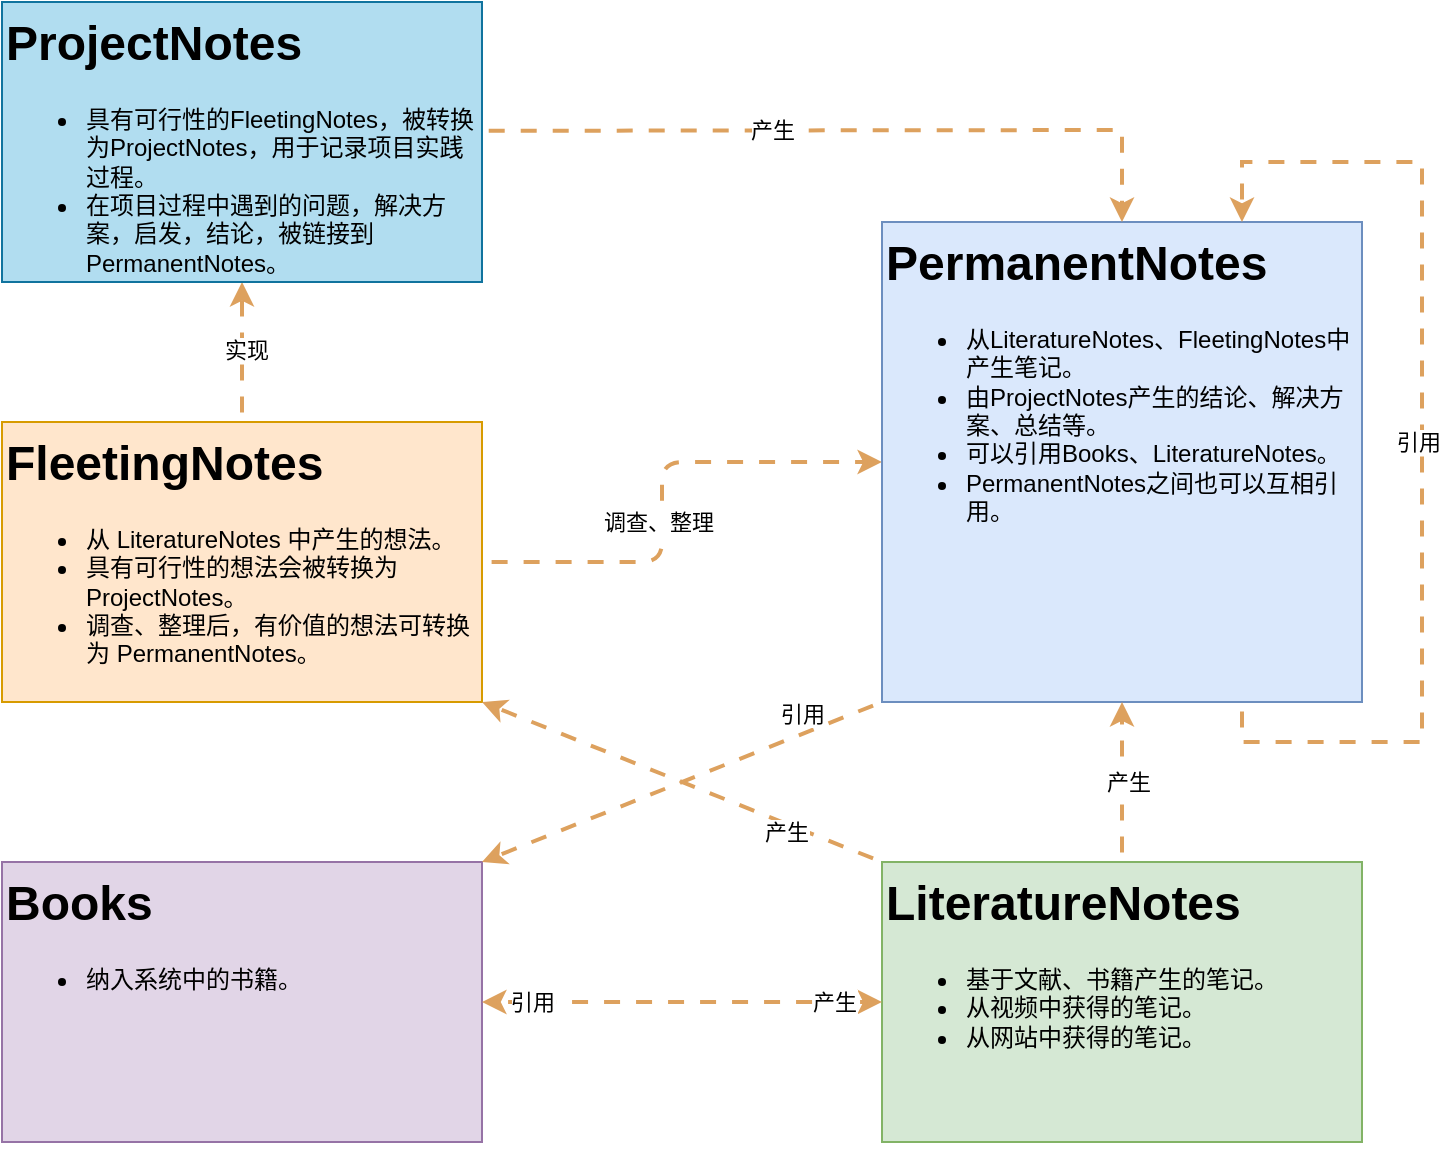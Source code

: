 <mxfile version="24.9.2">
  <diagram name="Page-1" id="2ca16b54-16f6-2749-3443-fa8db7711227">
    <mxGraphModel dx="840" dy="465" grid="1" gridSize="10" guides="1" tooltips="1" connect="1" arrows="1" fold="1" page="1" pageScale="1" pageWidth="1100" pageHeight="850" background="none" math="0" shadow="0">
      <root>
        <mxCell id="0" />
        <mxCell id="1" parent="0" />
        <mxCell id="N2vkuivW6kJ0mYPiYA1D-8" value="" style="edgeStyle=orthogonalEdgeStyle;rounded=1;orthogonalLoop=1;jettySize=auto;html=1;strokeColor=#DDA15E;fontColor=#FEFAE0;fillColor=#BC6C25;flowAnimation=1;strokeWidth=2;curved=0;" edge="1" parent="1" source="N2vkuivW6kJ0mYPiYA1D-6" target="N2vkuivW6kJ0mYPiYA1D-7">
          <mxGeometry relative="1" as="geometry">
            <Array as="points">
              <mxPoint x="580" y="440" />
              <mxPoint x="580" y="390" />
            </Array>
          </mxGeometry>
        </mxCell>
        <mxCell id="N2vkuivW6kJ0mYPiYA1D-9" value="调查、整理" style="edgeLabel;html=1;align=center;verticalAlign=middle;resizable=0;points=[];strokeColor=#DDA15E;fontColor=default;fillColor=#BC6C25;" vertex="1" connectable="0" parent="N2vkuivW6kJ0mYPiYA1D-8">
          <mxGeometry x="-0.118" y="3" relative="1" as="geometry">
            <mxPoint x="1" as="offset" />
          </mxGeometry>
        </mxCell>
        <mxCell id="N2vkuivW6kJ0mYPiYA1D-22" value="" style="edgeStyle=orthogonalEdgeStyle;rounded=0;orthogonalLoop=1;jettySize=auto;html=1;strokeColor=#DDA15E;fontColor=#FEFAE0;fillColor=#BC6C25;flowAnimation=1;shadow=0;strokeWidth=2;entryX=0.5;entryY=1;entryDx=0;entryDy=0;" edge="1" parent="1" source="N2vkuivW6kJ0mYPiYA1D-6" target="N2vkuivW6kJ0mYPiYA1D-21">
          <mxGeometry relative="1" as="geometry">
            <mxPoint x="380" y="300" as="targetPoint" />
            <Array as="points" />
          </mxGeometry>
        </mxCell>
        <mxCell id="N2vkuivW6kJ0mYPiYA1D-23" value="实现" style="edgeLabel;html=1;align=center;verticalAlign=middle;resizable=0;points=[];strokeColor=#DDA15E;fontColor=default;fillColor=#BC6C25;" vertex="1" connectable="0" parent="N2vkuivW6kJ0mYPiYA1D-22">
          <mxGeometry x="0.027" y="-2" relative="1" as="geometry">
            <mxPoint as="offset" />
          </mxGeometry>
        </mxCell>
        <mxCell id="N2vkuivW6kJ0mYPiYA1D-6" value="&lt;h1 style=&quot;margin-top: 0px;&quot;&gt;FleetingNotes&lt;/h1&gt;&lt;div&gt;&lt;ul&gt;&lt;li&gt;从 LiteratureNotes 中产生的想法。&lt;/li&gt;&lt;li&gt;具有可行性的想法会被转换为 ProjectNotes。&lt;/li&gt;&lt;li&gt;调查、整理后，有价值的想法可转换为 PermanentNotes。&lt;/li&gt;&lt;/ul&gt;&lt;/div&gt;" style="text;html=1;whiteSpace=wrap;overflow=hidden;rounded=0;fillColor=#ffe6cc;strokeColor=#d79b00;align=left;" vertex="1" parent="1">
          <mxGeometry x="250" y="370" width="240" height="140" as="geometry" />
        </mxCell>
        <mxCell id="N2vkuivW6kJ0mYPiYA1D-7" value="&lt;h1 style=&quot;margin-top: 0px;&quot;&gt;PermanentNotes&lt;/h1&gt;&lt;div&gt;&lt;ul&gt;&lt;li&gt;从LiteratureNotes、FleetingNotes中产生笔记。&lt;/li&gt;&lt;li&gt;由ProjectNotes产生的结论、解决方案、总结等。&lt;/li&gt;&lt;li&gt;可以引用Books、LiteratureNotes。&lt;/li&gt;&lt;li&gt;PermanentNotes之间也可以互相引用。&lt;/li&gt;&lt;/ul&gt;&lt;/div&gt;" style="text;html=1;whiteSpace=wrap;overflow=hidden;rounded=0;fillColor=#dae8fc;strokeColor=#6c8ebf;align=left;" vertex="1" parent="1">
          <mxGeometry x="690" y="270" width="240" height="240" as="geometry" />
        </mxCell>
        <mxCell id="N2vkuivW6kJ0mYPiYA1D-17" value="" style="edgeStyle=orthogonalEdgeStyle;rounded=0;orthogonalLoop=1;jettySize=auto;html=1;strokeColor=#DDA15E;fontColor=#FEFAE0;fillColor=#BC6C25;flowAnimation=1;strokeWidth=2;" edge="1" parent="1" source="N2vkuivW6kJ0mYPiYA1D-11" target="N2vkuivW6kJ0mYPiYA1D-7">
          <mxGeometry relative="1" as="geometry" />
        </mxCell>
        <mxCell id="N2vkuivW6kJ0mYPiYA1D-18" value="产生" style="edgeLabel;html=1;align=center;verticalAlign=middle;resizable=0;points=[];strokeColor=#DDA15E;fontColor=default;fillColor=#BC6C25;" vertex="1" connectable="0" parent="N2vkuivW6kJ0mYPiYA1D-17">
          <mxGeometry x="0.013" y="-3" relative="1" as="geometry">
            <mxPoint as="offset" />
          </mxGeometry>
        </mxCell>
        <mxCell id="N2vkuivW6kJ0mYPiYA1D-11" value="&lt;h1 style=&quot;margin-top: 0px;&quot;&gt;LiteratureNotes&lt;/h1&gt;&lt;div&gt;&lt;ul&gt;&lt;li style=&quot;&quot;&gt;基于文献、书籍产生的笔记。&lt;/li&gt;&lt;li&gt;从视频中获得的笔记。&lt;/li&gt;&lt;li&gt;从网站中获得的笔记。&lt;/li&gt;&lt;/ul&gt;&lt;/div&gt;" style="text;html=1;whiteSpace=wrap;overflow=hidden;rounded=0;fillColor=#d5e8d4;strokeColor=#82b366;align=left;" vertex="1" parent="1">
          <mxGeometry x="690" y="590" width="240" height="140" as="geometry" />
        </mxCell>
        <mxCell id="N2vkuivW6kJ0mYPiYA1D-13" value="&lt;h1 style=&quot;margin-top: 0px;&quot;&gt;Books&lt;/h1&gt;&lt;div&gt;&lt;ul&gt;&lt;li&gt;纳入系统中的书籍。&lt;/li&gt;&lt;/ul&gt;&lt;/div&gt;" style="text;html=1;whiteSpace=wrap;overflow=hidden;rounded=0;fillColor=#e1d5e7;strokeColor=#9673a6;align=left;" vertex="1" parent="1">
          <mxGeometry x="250" y="590" width="240" height="140" as="geometry" />
        </mxCell>
        <mxCell id="N2vkuivW6kJ0mYPiYA1D-21" value="&lt;h1 style=&quot;margin-top: 0px;&quot;&gt;ProjectNotes&lt;/h1&gt;&lt;div&gt;&lt;ul&gt;&lt;li&gt;具有可行性的FleetingNotes，被转换为ProjectNotes，用于记录项目实践过程。&lt;/li&gt;&lt;li&gt;在项目过程中遇到的问题，解决方案，启发，结论，被链接到PermanentNotes。&lt;/li&gt;&lt;/ul&gt;&lt;/div&gt;" style="text;html=1;whiteSpace=wrap;overflow=hidden;rounded=0;fillColor=#b1ddf0;strokeColor=#10739e;align=left;" vertex="1" parent="1">
          <mxGeometry x="250" y="160" width="240" height="140" as="geometry" />
        </mxCell>
        <mxCell id="N2vkuivW6kJ0mYPiYA1D-25" value="" style="endArrow=classic;html=1;rounded=0;strokeColor=#DDA15E;fontColor=#FEFAE0;fillColor=#BC6C25;entryX=1;entryY=0;entryDx=0;entryDy=0;flowAnimation=1;strokeWidth=2;exitX=0;exitY=1;exitDx=0;exitDy=0;" edge="1" parent="1" source="N2vkuivW6kJ0mYPiYA1D-7" target="N2vkuivW6kJ0mYPiYA1D-13">
          <mxGeometry width="50" height="50" relative="1" as="geometry">
            <mxPoint x="600" y="510" as="sourcePoint" />
            <mxPoint x="610" y="470" as="targetPoint" />
          </mxGeometry>
        </mxCell>
        <mxCell id="N2vkuivW6kJ0mYPiYA1D-26" value="引用" style="edgeLabel;html=1;align=center;verticalAlign=middle;resizable=0;points=[];strokeColor=#DDA15E;fontColor=default;fillColor=#BC6C25;" vertex="1" connectable="0" parent="N2vkuivW6kJ0mYPiYA1D-25">
          <mxGeometry x="-0.057" y="1" relative="1" as="geometry">
            <mxPoint x="54" y="-33" as="offset" />
          </mxGeometry>
        </mxCell>
        <mxCell id="N2vkuivW6kJ0mYPiYA1D-32" value="" style="endArrow=classic;startArrow=classic;html=1;rounded=0;strokeColor=#DDA15E;fontColor=#FEFAE0;fillColor=#BC6C25;entryX=0;entryY=0.5;entryDx=0;entryDy=0;flowAnimation=1;strokeWidth=2;" edge="1" parent="1" source="N2vkuivW6kJ0mYPiYA1D-13" target="N2vkuivW6kJ0mYPiYA1D-11">
          <mxGeometry width="50" height="50" relative="1" as="geometry">
            <mxPoint x="580" y="520" as="sourcePoint" />
            <mxPoint x="630" y="470" as="targetPoint" />
          </mxGeometry>
        </mxCell>
        <mxCell id="N2vkuivW6kJ0mYPiYA1D-33" value="产生" style="edgeLabel;html=1;align=center;verticalAlign=middle;resizable=0;points=[];strokeColor=#DDA15E;fontColor=default;fillColor=#BC6C25;" vertex="1" connectable="0" parent="N2vkuivW6kJ0mYPiYA1D-32">
          <mxGeometry x="0.761" relative="1" as="geometry">
            <mxPoint as="offset" />
          </mxGeometry>
        </mxCell>
        <mxCell id="N2vkuivW6kJ0mYPiYA1D-34" value="引用" style="edgeLabel;html=1;align=center;verticalAlign=middle;resizable=0;points=[];strokeColor=#DDA15E;fontColor=default;fillColor=#BC6C25;" vertex="1" connectable="0" parent="N2vkuivW6kJ0mYPiYA1D-32">
          <mxGeometry x="-0.751" relative="1" as="geometry">
            <mxPoint as="offset" />
          </mxGeometry>
        </mxCell>
        <mxCell id="N2vkuivW6kJ0mYPiYA1D-35" value="" style="endArrow=classic;html=1;rounded=0;strokeColor=#DDA15E;fontColor=#FEFAE0;fillColor=#BC6C25;exitX=0.994;exitY=0.46;exitDx=0;exitDy=0;entryX=0.5;entryY=0;entryDx=0;entryDy=0;strokeWidth=2;flowAnimation=1;exitPerimeter=0;" edge="1" parent="1" source="N2vkuivW6kJ0mYPiYA1D-21" target="N2vkuivW6kJ0mYPiYA1D-7">
          <mxGeometry width="50" height="50" relative="1" as="geometry">
            <mxPoint x="580" y="320" as="sourcePoint" />
            <mxPoint x="630" y="270" as="targetPoint" />
            <Array as="points">
              <mxPoint x="810" y="224" />
            </Array>
          </mxGeometry>
        </mxCell>
        <mxCell id="N2vkuivW6kJ0mYPiYA1D-36" value="产生" style="edgeLabel;html=1;align=center;verticalAlign=middle;resizable=0;points=[];strokeColor=#DDA15E;fontColor=default;fillColor=#BC6C25;" vertex="1" connectable="0" parent="N2vkuivW6kJ0mYPiYA1D-35">
          <mxGeometry x="-0.206" relative="1" as="geometry">
            <mxPoint as="offset" />
          </mxGeometry>
        </mxCell>
        <mxCell id="N2vkuivW6kJ0mYPiYA1D-37" value="" style="endArrow=classic;html=1;rounded=0;strokeColor=#DDA15E;fontColor=#FEFAE0;fillColor=#BC6C25;exitX=0;exitY=0;exitDx=0;exitDy=0;entryX=1;entryY=1;entryDx=0;entryDy=0;strokeWidth=2;flowAnimation=1;" edge="1" parent="1" source="N2vkuivW6kJ0mYPiYA1D-11" target="N2vkuivW6kJ0mYPiYA1D-6">
          <mxGeometry width="50" height="50" relative="1" as="geometry">
            <mxPoint x="580" y="520" as="sourcePoint" />
            <mxPoint x="630" y="470" as="targetPoint" />
          </mxGeometry>
        </mxCell>
        <mxCell id="N2vkuivW6kJ0mYPiYA1D-38" value="产生" style="edgeLabel;html=1;align=center;verticalAlign=middle;resizable=0;points=[];strokeColor=#DDA15E;fontColor=default;fillColor=#BC6C25;" vertex="1" connectable="0" parent="N2vkuivW6kJ0mYPiYA1D-37">
          <mxGeometry x="0.013" y="4" relative="1" as="geometry">
            <mxPoint x="54" y="22" as="offset" />
          </mxGeometry>
        </mxCell>
        <mxCell id="N2vkuivW6kJ0mYPiYA1D-43" value="" style="endArrow=classic;html=1;rounded=0;strokeColor=#DDA15E;fontColor=#FEFAE0;fillColor=#BC6C25;entryX=0.75;entryY=0;entryDx=0;entryDy=0;exitX=0.75;exitY=1;exitDx=0;exitDy=0;strokeWidth=2;flowAnimation=1;" edge="1" parent="1" source="N2vkuivW6kJ0mYPiYA1D-7" target="N2vkuivW6kJ0mYPiYA1D-7">
          <mxGeometry width="50" height="50" relative="1" as="geometry">
            <mxPoint x="930" y="450" as="sourcePoint" />
            <mxPoint x="810" y="370" as="targetPoint" />
            <Array as="points">
              <mxPoint x="870" y="530" />
              <mxPoint x="960" y="530" />
              <mxPoint x="960" y="240" />
              <mxPoint x="870" y="240" />
            </Array>
          </mxGeometry>
        </mxCell>
        <mxCell id="N2vkuivW6kJ0mYPiYA1D-44" value="引用" style="edgeLabel;html=1;align=center;verticalAlign=middle;resizable=0;points=[];strokeColor=#DDA15E;fontColor=default;fillColor=#BC6C25;" vertex="1" connectable="0" parent="N2vkuivW6kJ0mYPiYA1D-43">
          <mxGeometry x="0.001" y="2" relative="1" as="geometry">
            <mxPoint as="offset" />
          </mxGeometry>
        </mxCell>
      </root>
    </mxGraphModel>
  </diagram>
</mxfile>
